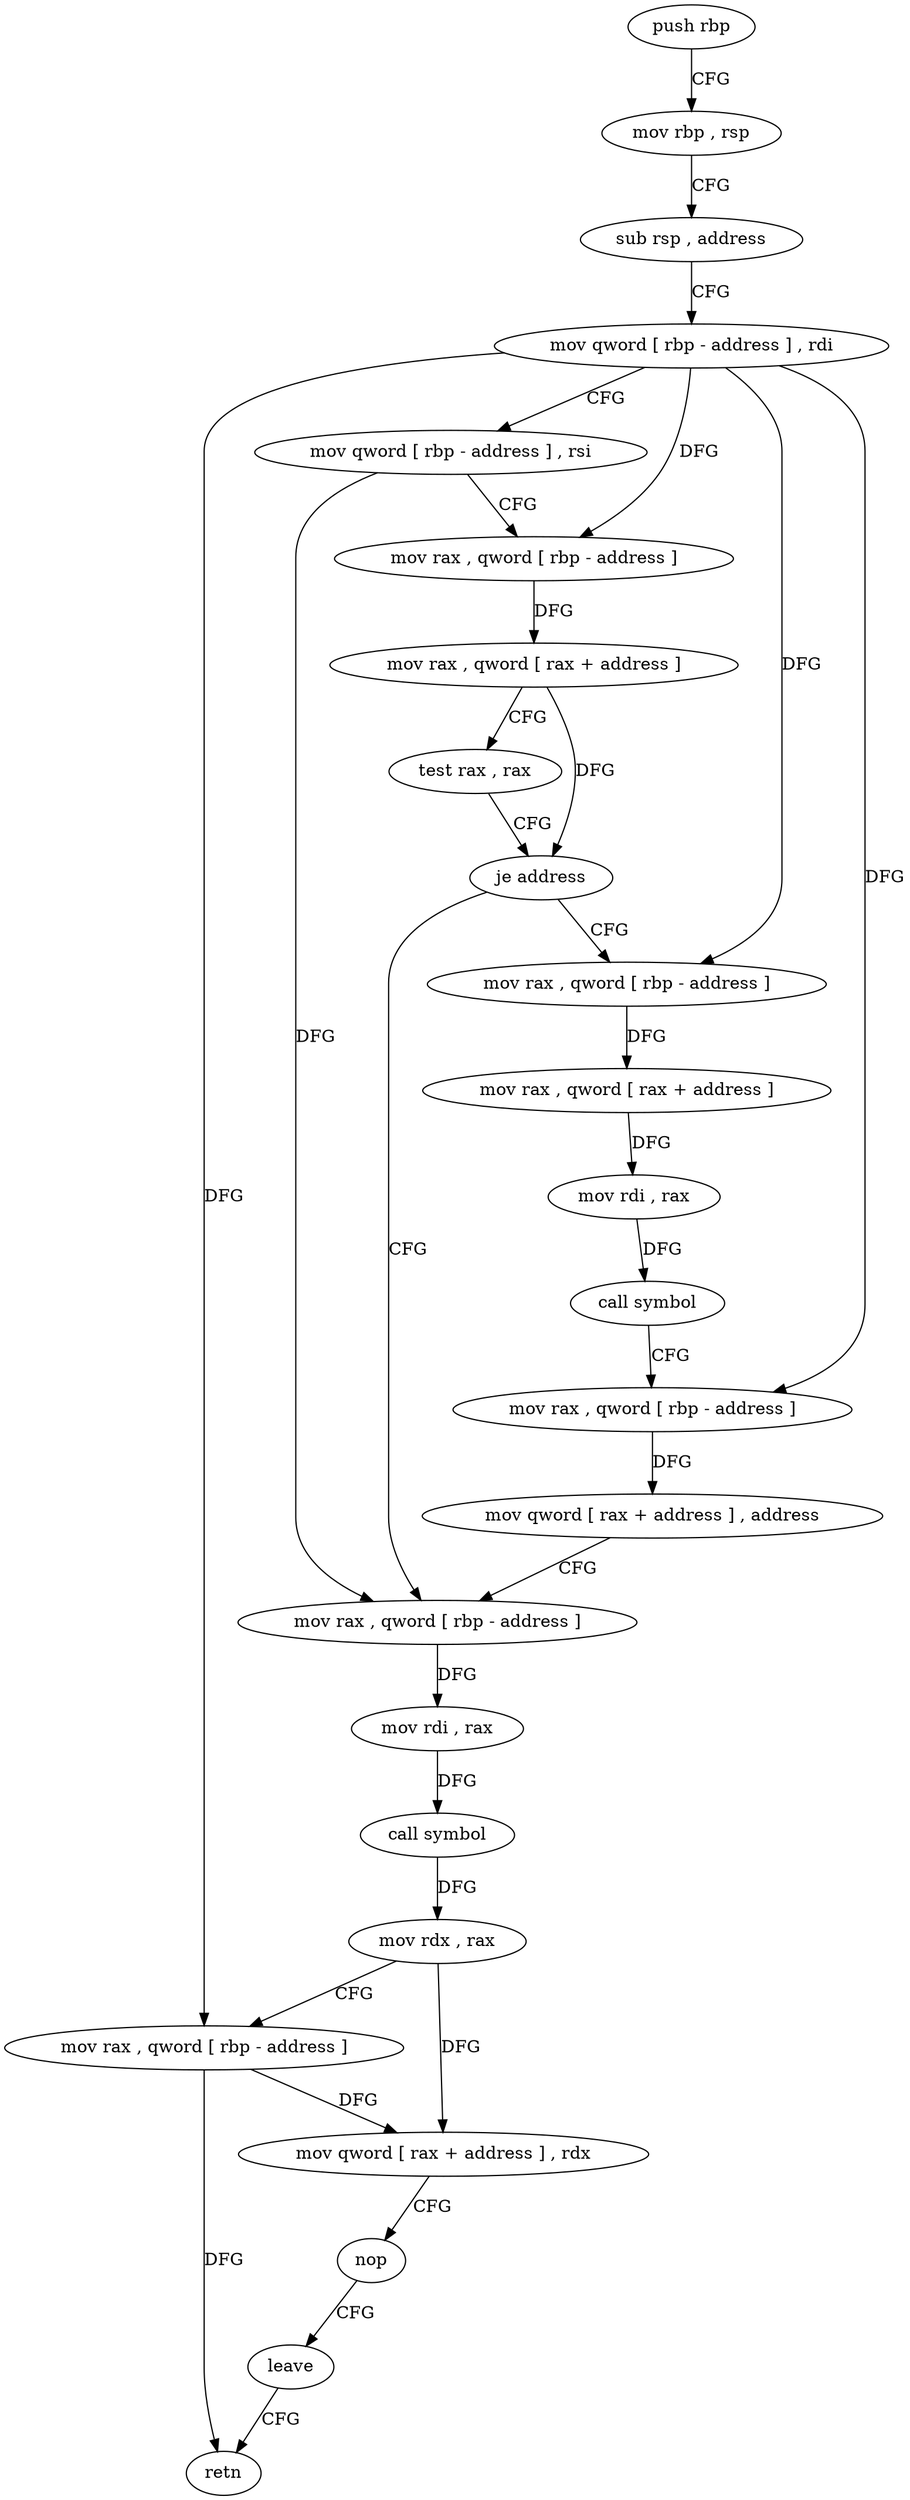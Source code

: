 digraph "func" {
"92717" [label = "push rbp" ]
"92718" [label = "mov rbp , rsp" ]
"92721" [label = "sub rsp , address" ]
"92725" [label = "mov qword [ rbp - address ] , rdi" ]
"92729" [label = "mov qword [ rbp - address ] , rsi" ]
"92733" [label = "mov rax , qword [ rbp - address ]" ]
"92737" [label = "mov rax , qword [ rax + address ]" ]
"92741" [label = "test rax , rax" ]
"92744" [label = "je address" ]
"92774" [label = "mov rax , qword [ rbp - address ]" ]
"92746" [label = "mov rax , qword [ rbp - address ]" ]
"92778" [label = "mov rdi , rax" ]
"92781" [label = "call symbol" ]
"92786" [label = "mov rdx , rax" ]
"92789" [label = "mov rax , qword [ rbp - address ]" ]
"92793" [label = "mov qword [ rax + address ] , rdx" ]
"92797" [label = "nop" ]
"92798" [label = "leave" ]
"92799" [label = "retn" ]
"92750" [label = "mov rax , qword [ rax + address ]" ]
"92754" [label = "mov rdi , rax" ]
"92757" [label = "call symbol" ]
"92762" [label = "mov rax , qword [ rbp - address ]" ]
"92766" [label = "mov qword [ rax + address ] , address" ]
"92717" -> "92718" [ label = "CFG" ]
"92718" -> "92721" [ label = "CFG" ]
"92721" -> "92725" [ label = "CFG" ]
"92725" -> "92729" [ label = "CFG" ]
"92725" -> "92733" [ label = "DFG" ]
"92725" -> "92789" [ label = "DFG" ]
"92725" -> "92746" [ label = "DFG" ]
"92725" -> "92762" [ label = "DFG" ]
"92729" -> "92733" [ label = "CFG" ]
"92729" -> "92774" [ label = "DFG" ]
"92733" -> "92737" [ label = "DFG" ]
"92737" -> "92741" [ label = "CFG" ]
"92737" -> "92744" [ label = "DFG" ]
"92741" -> "92744" [ label = "CFG" ]
"92744" -> "92774" [ label = "CFG" ]
"92744" -> "92746" [ label = "CFG" ]
"92774" -> "92778" [ label = "DFG" ]
"92746" -> "92750" [ label = "DFG" ]
"92778" -> "92781" [ label = "DFG" ]
"92781" -> "92786" [ label = "DFG" ]
"92786" -> "92789" [ label = "CFG" ]
"92786" -> "92793" [ label = "DFG" ]
"92789" -> "92793" [ label = "DFG" ]
"92789" -> "92799" [ label = "DFG" ]
"92793" -> "92797" [ label = "CFG" ]
"92797" -> "92798" [ label = "CFG" ]
"92798" -> "92799" [ label = "CFG" ]
"92750" -> "92754" [ label = "DFG" ]
"92754" -> "92757" [ label = "DFG" ]
"92757" -> "92762" [ label = "CFG" ]
"92762" -> "92766" [ label = "DFG" ]
"92766" -> "92774" [ label = "CFG" ]
}
